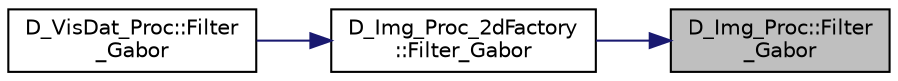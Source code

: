 digraph "D_Img_Proc::Filter_Gabor"
{
 // LATEX_PDF_SIZE
  edge [fontname="Helvetica",fontsize="10",labelfontname="Helvetica",labelfontsize="10"];
  node [fontname="Helvetica",fontsize="10",shape=record];
  rankdir="RL";
  Node1 [label="D_Img_Proc::Filter\l_Gabor",height=0.2,width=0.4,color="black", fillcolor="grey75", style="filled", fontcolor="black",tooltip=" "];
  Node1 -> Node2 [dir="back",color="midnightblue",fontsize="10",style="solid",fontname="Helvetica"];
  Node2 [label="D_Img_Proc_2dFactory\l::Filter_Gabor",height=0.2,width=0.4,color="black", fillcolor="white", style="filled",URL="$class_d___img___proc__2d_factory.html#afabc9bf58e669fb56630e78bf56eab9e",tooltip=" "];
  Node2 -> Node3 [dir="back",color="midnightblue",fontsize="10",style="solid",fontname="Helvetica"];
  Node3 [label="D_VisDat_Proc::Filter\l_Gabor",height=0.2,width=0.4,color="black", fillcolor="white", style="filled",URL="$class_d___vis_dat___proc.html#afd4fcda4b511f53066f0772247cbbec0",tooltip=" "];
}
